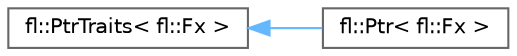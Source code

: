 digraph "Graphical Class Hierarchy"
{
 // LATEX_PDF_SIZE
  bgcolor="transparent";
  edge [fontname=Helvetica,fontsize=10,labelfontname=Helvetica,labelfontsize=10];
  node [fontname=Helvetica,fontsize=10,shape=box,height=0.2,width=0.4];
  rankdir="LR";
  Node0 [id="Node000000",label="fl::PtrTraits\< fl::Fx \>",height=0.2,width=0.4,color="grey40", fillcolor="white", style="filled",URL="$da/d84/classfl_1_1_ptr_traits.html",tooltip=" "];
  Node0 -> Node1 [id="edge129_Node000000_Node000001",dir="back",color="steelblue1",style="solid",tooltip=" "];
  Node1 [id="Node000001",label="fl::Ptr\< fl::Fx \>",height=0.2,width=0.4,color="grey40", fillcolor="white", style="filled",URL="$d1/d56/classfl_1_1_ptr.html",tooltip=" "];
}
